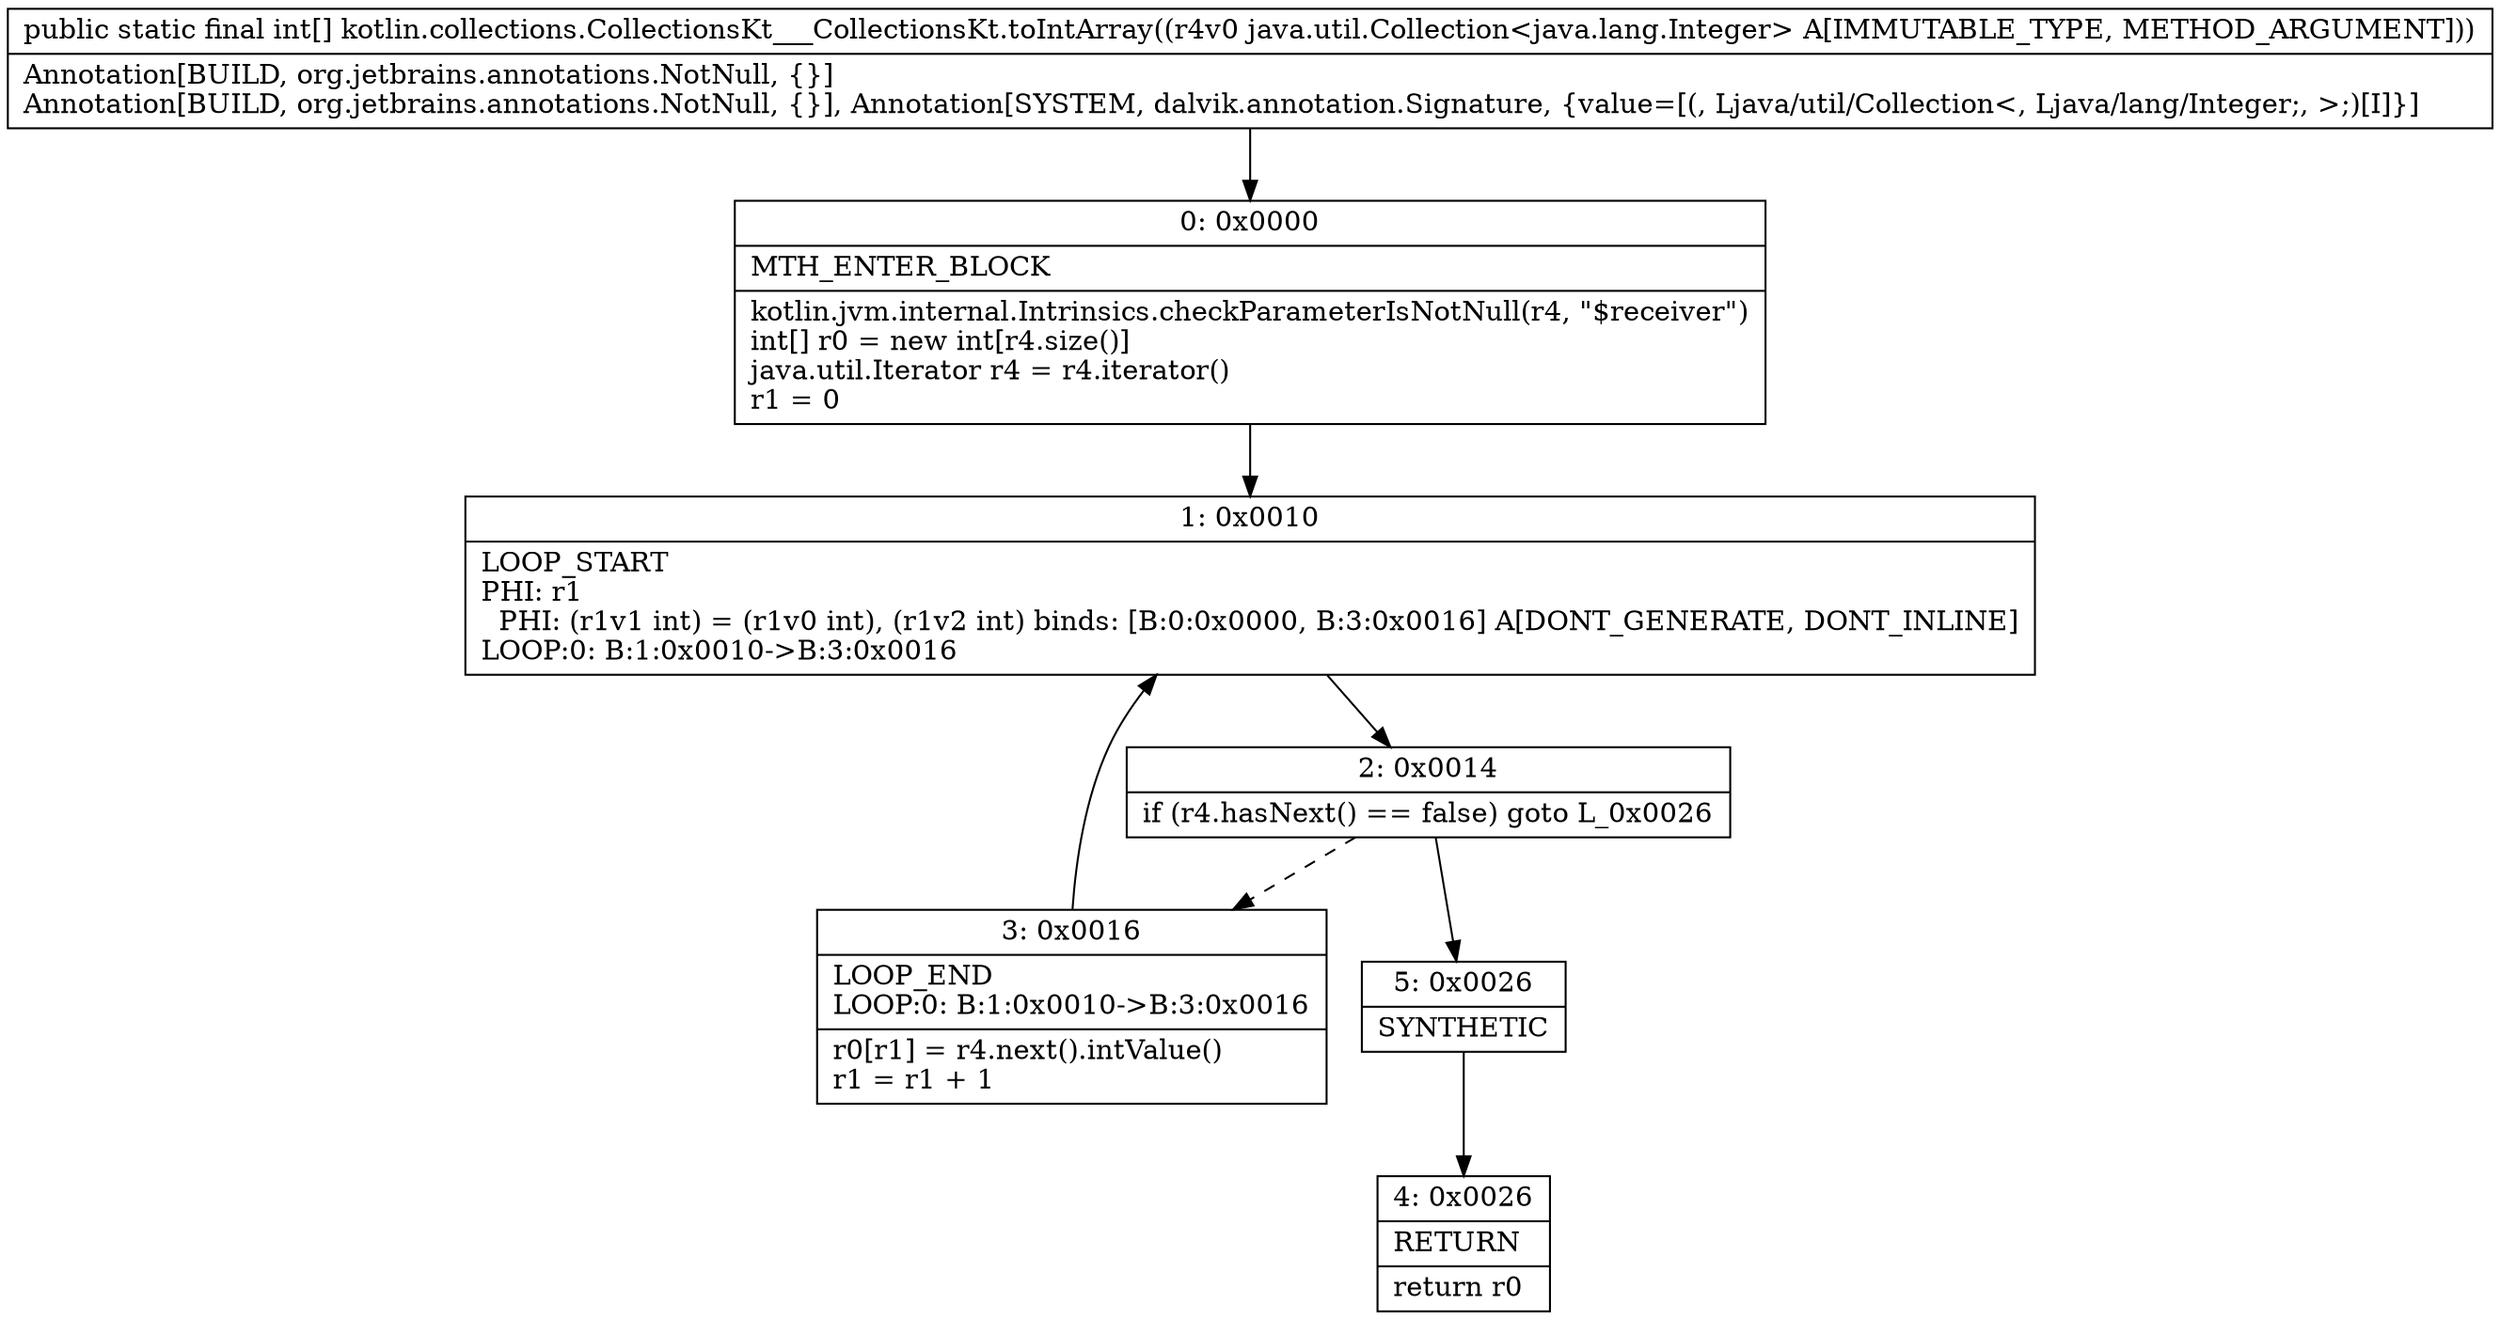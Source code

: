 digraph "CFG forkotlin.collections.CollectionsKt___CollectionsKt.toIntArray(Ljava\/util\/Collection;)[I" {
Node_0 [shape=record,label="{0\:\ 0x0000|MTH_ENTER_BLOCK\l|kotlin.jvm.internal.Intrinsics.checkParameterIsNotNull(r4, \"$receiver\")\lint[] r0 = new int[r4.size()]\ljava.util.Iterator r4 = r4.iterator()\lr1 = 0\l}"];
Node_1 [shape=record,label="{1\:\ 0x0010|LOOP_START\lPHI: r1 \l  PHI: (r1v1 int) = (r1v0 int), (r1v2 int) binds: [B:0:0x0000, B:3:0x0016] A[DONT_GENERATE, DONT_INLINE]\lLOOP:0: B:1:0x0010\-\>B:3:0x0016\l}"];
Node_2 [shape=record,label="{2\:\ 0x0014|if (r4.hasNext() == false) goto L_0x0026\l}"];
Node_3 [shape=record,label="{3\:\ 0x0016|LOOP_END\lLOOP:0: B:1:0x0010\-\>B:3:0x0016\l|r0[r1] = r4.next().intValue()\lr1 = r1 + 1\l}"];
Node_4 [shape=record,label="{4\:\ 0x0026|RETURN\l|return r0\l}"];
Node_5 [shape=record,label="{5\:\ 0x0026|SYNTHETIC\l}"];
MethodNode[shape=record,label="{public static final int[] kotlin.collections.CollectionsKt___CollectionsKt.toIntArray((r4v0 java.util.Collection\<java.lang.Integer\> A[IMMUTABLE_TYPE, METHOD_ARGUMENT]))  | Annotation[BUILD, org.jetbrains.annotations.NotNull, \{\}]\lAnnotation[BUILD, org.jetbrains.annotations.NotNull, \{\}], Annotation[SYSTEM, dalvik.annotation.Signature, \{value=[(, Ljava\/util\/Collection\<, Ljava\/lang\/Integer;, \>;)[I]\}]\l}"];
MethodNode -> Node_0;
Node_0 -> Node_1;
Node_1 -> Node_2;
Node_2 -> Node_3[style=dashed];
Node_2 -> Node_5;
Node_3 -> Node_1;
Node_5 -> Node_4;
}

